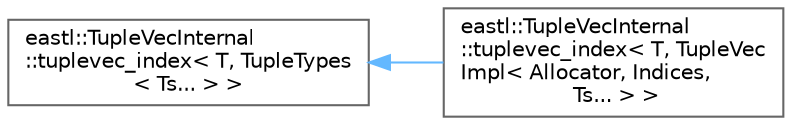 digraph "类继承关系图"
{
 // LATEX_PDF_SIZE
  bgcolor="transparent";
  edge [fontname=Helvetica,fontsize=10,labelfontname=Helvetica,labelfontsize=10];
  node [fontname=Helvetica,fontsize=10,shape=box,height=0.2,width=0.4];
  rankdir="LR";
  Node0 [id="Node000000",label="eastl::TupleVecInternal\l::tuplevec_index\< T, TupleTypes\l\< Ts... \> \>",height=0.2,width=0.4,color="grey40", fillcolor="white", style="filled",URL="$structeastl_1_1_tuple_vec_internal_1_1tuplevec__index.html",tooltip=" "];
  Node0 -> Node1 [id="edge3697_Node000000_Node000001",dir="back",color="steelblue1",style="solid",tooltip=" "];
  Node1 [id="Node000001",label="eastl::TupleVecInternal\l::tuplevec_index\< T, TupleVec\lImpl\< Allocator, Indices,\l Ts... \> \>",height=0.2,width=0.4,color="grey40", fillcolor="white", style="filled",URL="$structeastl_1_1_tuple_vec_internal_1_1tuplevec__index_3_01_t_00_01_tuple_vec_impl_3_01_allocator1542570b893cc0ee7d21104df068f74b.html",tooltip=" "];
}
